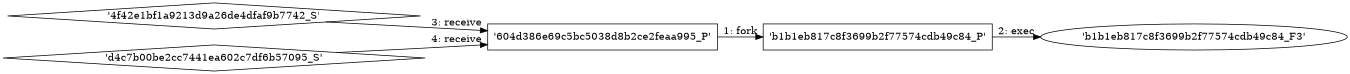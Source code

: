 digraph "D:\Learning\Paper\apt\基于CTI的攻击预警\Dataset\攻击图\ASGfromALLCTI\Adobe Reader media.newPlayer() Analysis (CVE-2009-4324).dot" {
rankdir="LR"
size="9"
fixedsize="false"
splines="true"
nodesep=0.3
ranksep=0
fontsize=10
overlap="scalexy"
engine= "neato"
	"'604d386e69c5bc5038d8b2ce2feaa995_P'" [node_type=Process shape=box]
	"'b1b1eb817c8f3699b2f77574cdb49c84_P'" [node_type=Process shape=box]
	"'604d386e69c5bc5038d8b2ce2feaa995_P'" -> "'b1b1eb817c8f3699b2f77574cdb49c84_P'" [label="1: fork"]
	"'b1b1eb817c8f3699b2f77574cdb49c84_P'" [node_type=Process shape=box]
	"'b1b1eb817c8f3699b2f77574cdb49c84_F3'" [node_type=File shape=ellipse]
	"'b1b1eb817c8f3699b2f77574cdb49c84_P'" -> "'b1b1eb817c8f3699b2f77574cdb49c84_F3'" [label="2: exec"]
	"'604d386e69c5bc5038d8b2ce2feaa995_P'" [node_type=Process shape=box]
	"'4f42e1bf1a9213d9a26de4dfaf9b7742_S'" [node_type=Socket shape=diamond]
	"'4f42e1bf1a9213d9a26de4dfaf9b7742_S'" -> "'604d386e69c5bc5038d8b2ce2feaa995_P'" [label="3: receive"]
	"'604d386e69c5bc5038d8b2ce2feaa995_P'" [node_type=Process shape=box]
	"'d4c7b00be2cc7441ea602c7df6b57095_S'" [node_type=Socket shape=diamond]
	"'d4c7b00be2cc7441ea602c7df6b57095_S'" -> "'604d386e69c5bc5038d8b2ce2feaa995_P'" [label="4: receive"]
}
